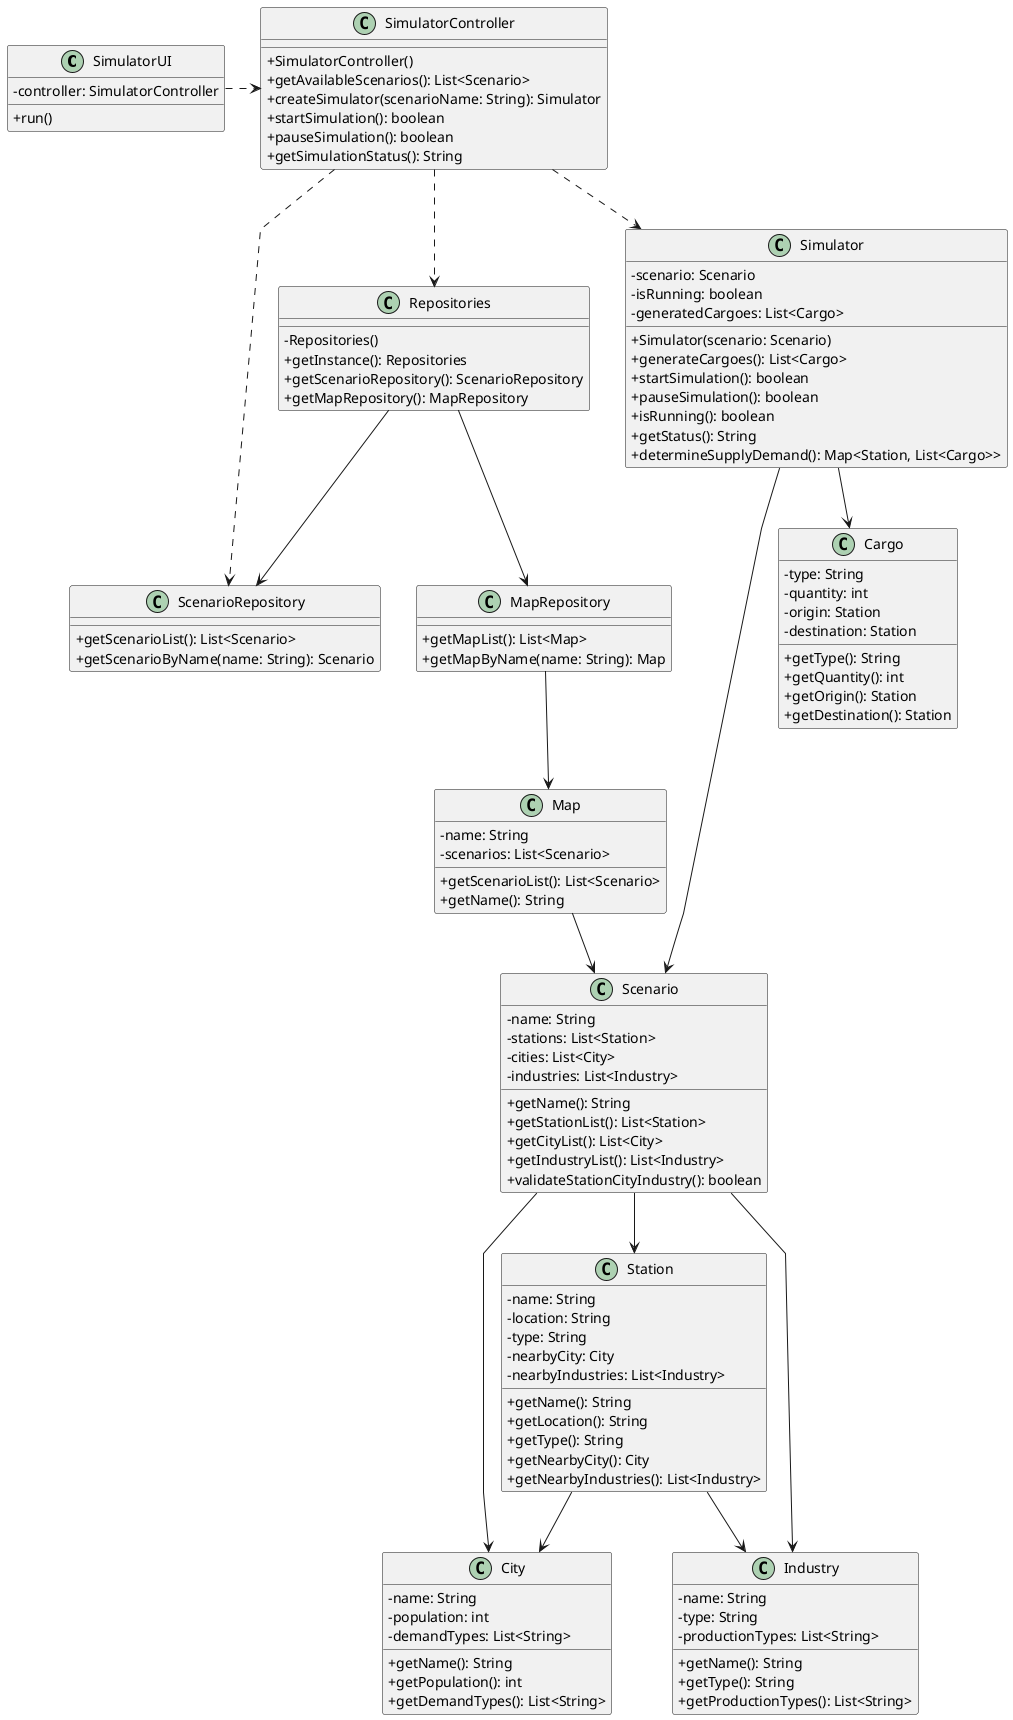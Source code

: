 @startuml
skinparam packageStyle rectangle
skinparam shadowing false
skinparam linetype polyline
skinparam classAttributeIconSize 0

class SimulatorUI {
    - controller: SimulatorController
    + run()
}

class SimulatorController {
    + SimulatorController()
    + getAvailableScenarios(): List<Scenario>
    + createSimulator(scenarioName: String): Simulator
    + startSimulation(): boolean
    + pauseSimulation(): boolean
    + getSimulationStatus(): String
}

class Repositories {
    - Repositories()
    + getInstance(): Repositories
    + getScenarioRepository(): ScenarioRepository
    + getMapRepository(): MapRepository
}

class ScenarioRepository {
    + getScenarioList(): List<Scenario>
    + getScenarioByName(name: String): Scenario
}

class MapRepository {
    + getMapList(): List<Map>
    + getMapByName(name: String): Map
}

class Map {
    - name: String
    - scenarios: List<Scenario>
    + getScenarioList(): List<Scenario>
    + getName(): String
}

class Scenario {
    - name: String
    - stations: List<Station>
    - cities: List<City>
    - industries: List<Industry>
    
    + getName(): String
    + getStationList(): List<Station>
    + getCityList(): List<City>
    + getIndustryList(): List<Industry>
    + validateStationCityIndustry(): boolean
}

class Simulator {
    - scenario: Scenario
    - isRunning: boolean
    - generatedCargoes: List<Cargo>
    
    + Simulator(scenario: Scenario)
    + generateCargoes(): List<Cargo>
    + startSimulation(): boolean
    + pauseSimulation(): boolean
    + isRunning(): boolean
    + getStatus(): String
    + determineSupplyDemand(): Map<Station, List<Cargo>>
}

class Station {
    - name: String
    - location: String
    - type: String
    - nearbyCity: City
    - nearbyIndustries: List<Industry>
    
    + getName(): String
    + getLocation(): String
    + getType(): String
    + getNearbyCity(): City
    + getNearbyIndustries(): List<Industry>
}

class City {
    - name: String
    - population: int
    - demandTypes: List<String>
    
    + getName(): String
    + getPopulation(): int
    + getDemandTypes(): List<String>
}

class Industry {
    - name: String
    - type: String
    - productionTypes: List<String>
    
    + getName(): String
    + getType(): String
    + getProductionTypes(): List<String>
}

class Cargo {
    - type: String
    - quantity: int
    - origin: Station
    - destination: Station
    
    + getType(): String
    + getQuantity(): int
    + getOrigin(): Station
    + getDestination(): Station
}

SimulatorUI .> SimulatorController
SimulatorController ..> Repositories
SimulatorController ..> ScenarioRepository
SimulatorController ..> Simulator
Repositories --> ScenarioRepository
Repositories --> MapRepository
MapRepository --> Map
Map --> Scenario
Scenario --> Station
Scenario --> City
Scenario --> Industry
Simulator --> Scenario
Simulator --> Cargo
Station --> City
Station --> Industry

@enduml